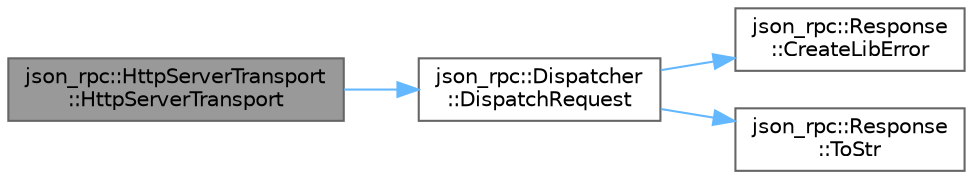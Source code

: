 digraph "json_rpc::HttpServerTransport::HttpServerTransport"
{
 // LATEX_PDF_SIZE
  bgcolor="transparent";
  edge [fontname=Helvetica,fontsize=10,labelfontname=Helvetica,labelfontsize=10];
  node [fontname=Helvetica,fontsize=10,shape=box,height=0.2,width=0.4];
  rankdir="LR";
  Node1 [id="Node000001",label="json_rpc::HttpServerTransport\l::HttpServerTransport",height=0.2,width=0.4,color="gray40", fillcolor="grey60", style="filled", fontcolor="black",tooltip="Constructs an HttpServerTransport object."];
  Node1 -> Node2 [id="edge1_Node000001_Node000002",color="steelblue1",style="solid",tooltip=" "];
  Node2 [id="Node000002",label="json_rpc::Dispatcher\l::DispatchRequest",height=0.2,width=0.4,color="grey40", fillcolor="white", style="filled",URL="$classjson__rpc_1_1Dispatcher.html#a7ae947579557272d7d3c310325ca7c13",tooltip="Dispatches an RPC request to the appropriate handler."];
  Node2 -> Node3 [id="edge2_Node000002_Node000003",color="steelblue1",style="solid",tooltip=" "];
  Node3 [id="Node000003",label="json_rpc::Response\l::CreateLibError",height=0.2,width=0.4,color="grey40", fillcolor="white", style="filled",URL="$classjson__rpc_1_1Response.html#a103427d492c8a81ad1d169e2516695a2",tooltip="Creates a Response object for a library error."];
  Node2 -> Node4 [id="edge3_Node000002_Node000004",color="steelblue1",style="solid",tooltip=" "];
  Node4 [id="Node000004",label="json_rpc::Response\l::ToStr",height=0.2,width=0.4,color="grey40", fillcolor="white", style="filled",URL="$classjson__rpc_1_1Response.html#abe6908720f1e791dc06af7a7efba49c5",tooltip="Serializes the Response object to a string."];
}
